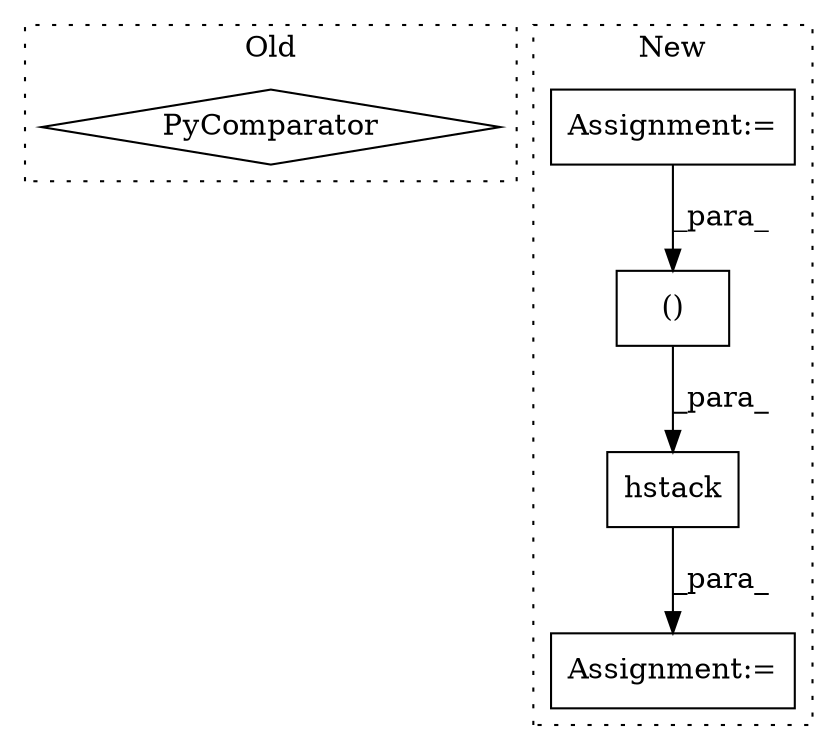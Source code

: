 digraph G {
subgraph cluster0 {
1 [label="PyComparator" a="113" s="4472" l="47" shape="diamond"];
label = "Old";
style="dotted";
}
subgraph cluster1 {
2 [label="hstack" a="32" s="4494,4548" l="12,2" shape="box"];
3 [label="Assignment:=" a="7" s="4487" l="1" shape="box"];
4 [label="()" a="106" s="4506" l="42" shape="box"];
5 [label="Assignment:=" a="7" s="4468" l="2" shape="box"];
label = "New";
style="dotted";
}
2 -> 3 [label="_para_"];
4 -> 2 [label="_para_"];
5 -> 4 [label="_para_"];
}